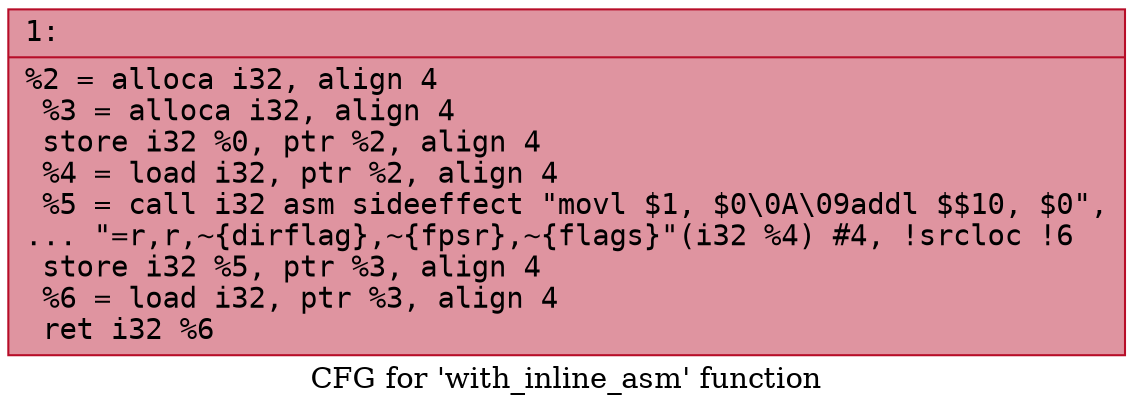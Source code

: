 digraph "CFG for 'with_inline_asm' function" {
	label="CFG for 'with_inline_asm' function";

	Node0x606822cf52b0 [shape=record,color="#b70d28ff", style=filled, fillcolor="#b70d2870" fontname="Courier",label="{1:\l|  %2 = alloca i32, align 4\l  %3 = alloca i32, align 4\l  store i32 %0, ptr %2, align 4\l  %4 = load i32, ptr %2, align 4\l  %5 = call i32 asm sideeffect \"movl $1, $0\\0A\\09addl $$10, $0\",\l... \"=r,r,~\{dirflag\},~\{fpsr\},~\{flags\}\"(i32 %4) #4, !srcloc !6\l  store i32 %5, ptr %3, align 4\l  %6 = load i32, ptr %3, align 4\l  ret i32 %6\l}"];
}
